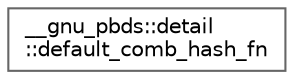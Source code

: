 digraph "Graphical Class Hierarchy"
{
 // LATEX_PDF_SIZE
  bgcolor="transparent";
  edge [fontname=Helvetica,fontsize=10,labelfontname=Helvetica,labelfontsize=10];
  node [fontname=Helvetica,fontsize=10,shape=box,height=0.2,width=0.4];
  rankdir="LR";
  Node0 [id="Node000000",label="__gnu_pbds::detail\l::default_comb_hash_fn",height=0.2,width=0.4,color="grey40", fillcolor="white", style="filled",URL="$struct____gnu__pbds_1_1detail_1_1default__comb__hash__fn.html",tooltip="Primary template, default_comb_hash_fn."];
}

